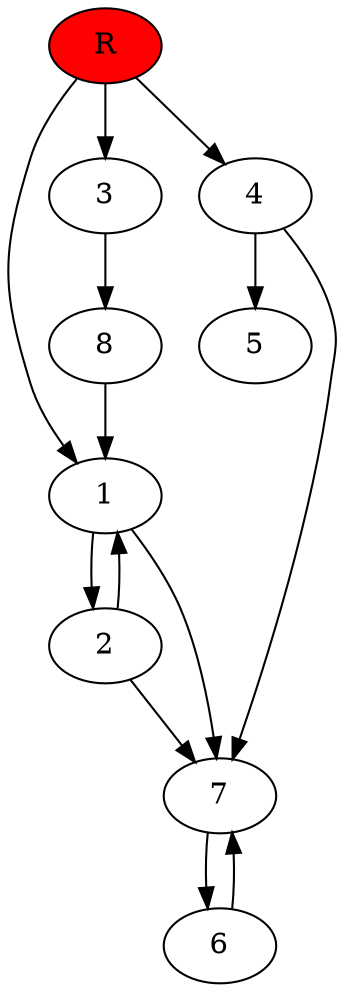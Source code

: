 digraph prb1774 {
	1
	2
	3
	4
	5
	6
	7
	8
	R [fillcolor="#ff0000" style=filled]
	1 -> 2
	1 -> 7
	2 -> 1
	2 -> 7
	3 -> 8
	4 -> 5
	4 -> 7
	6 -> 7
	7 -> 6
	8 -> 1
	R -> 1
	R -> 3
	R -> 4
}
